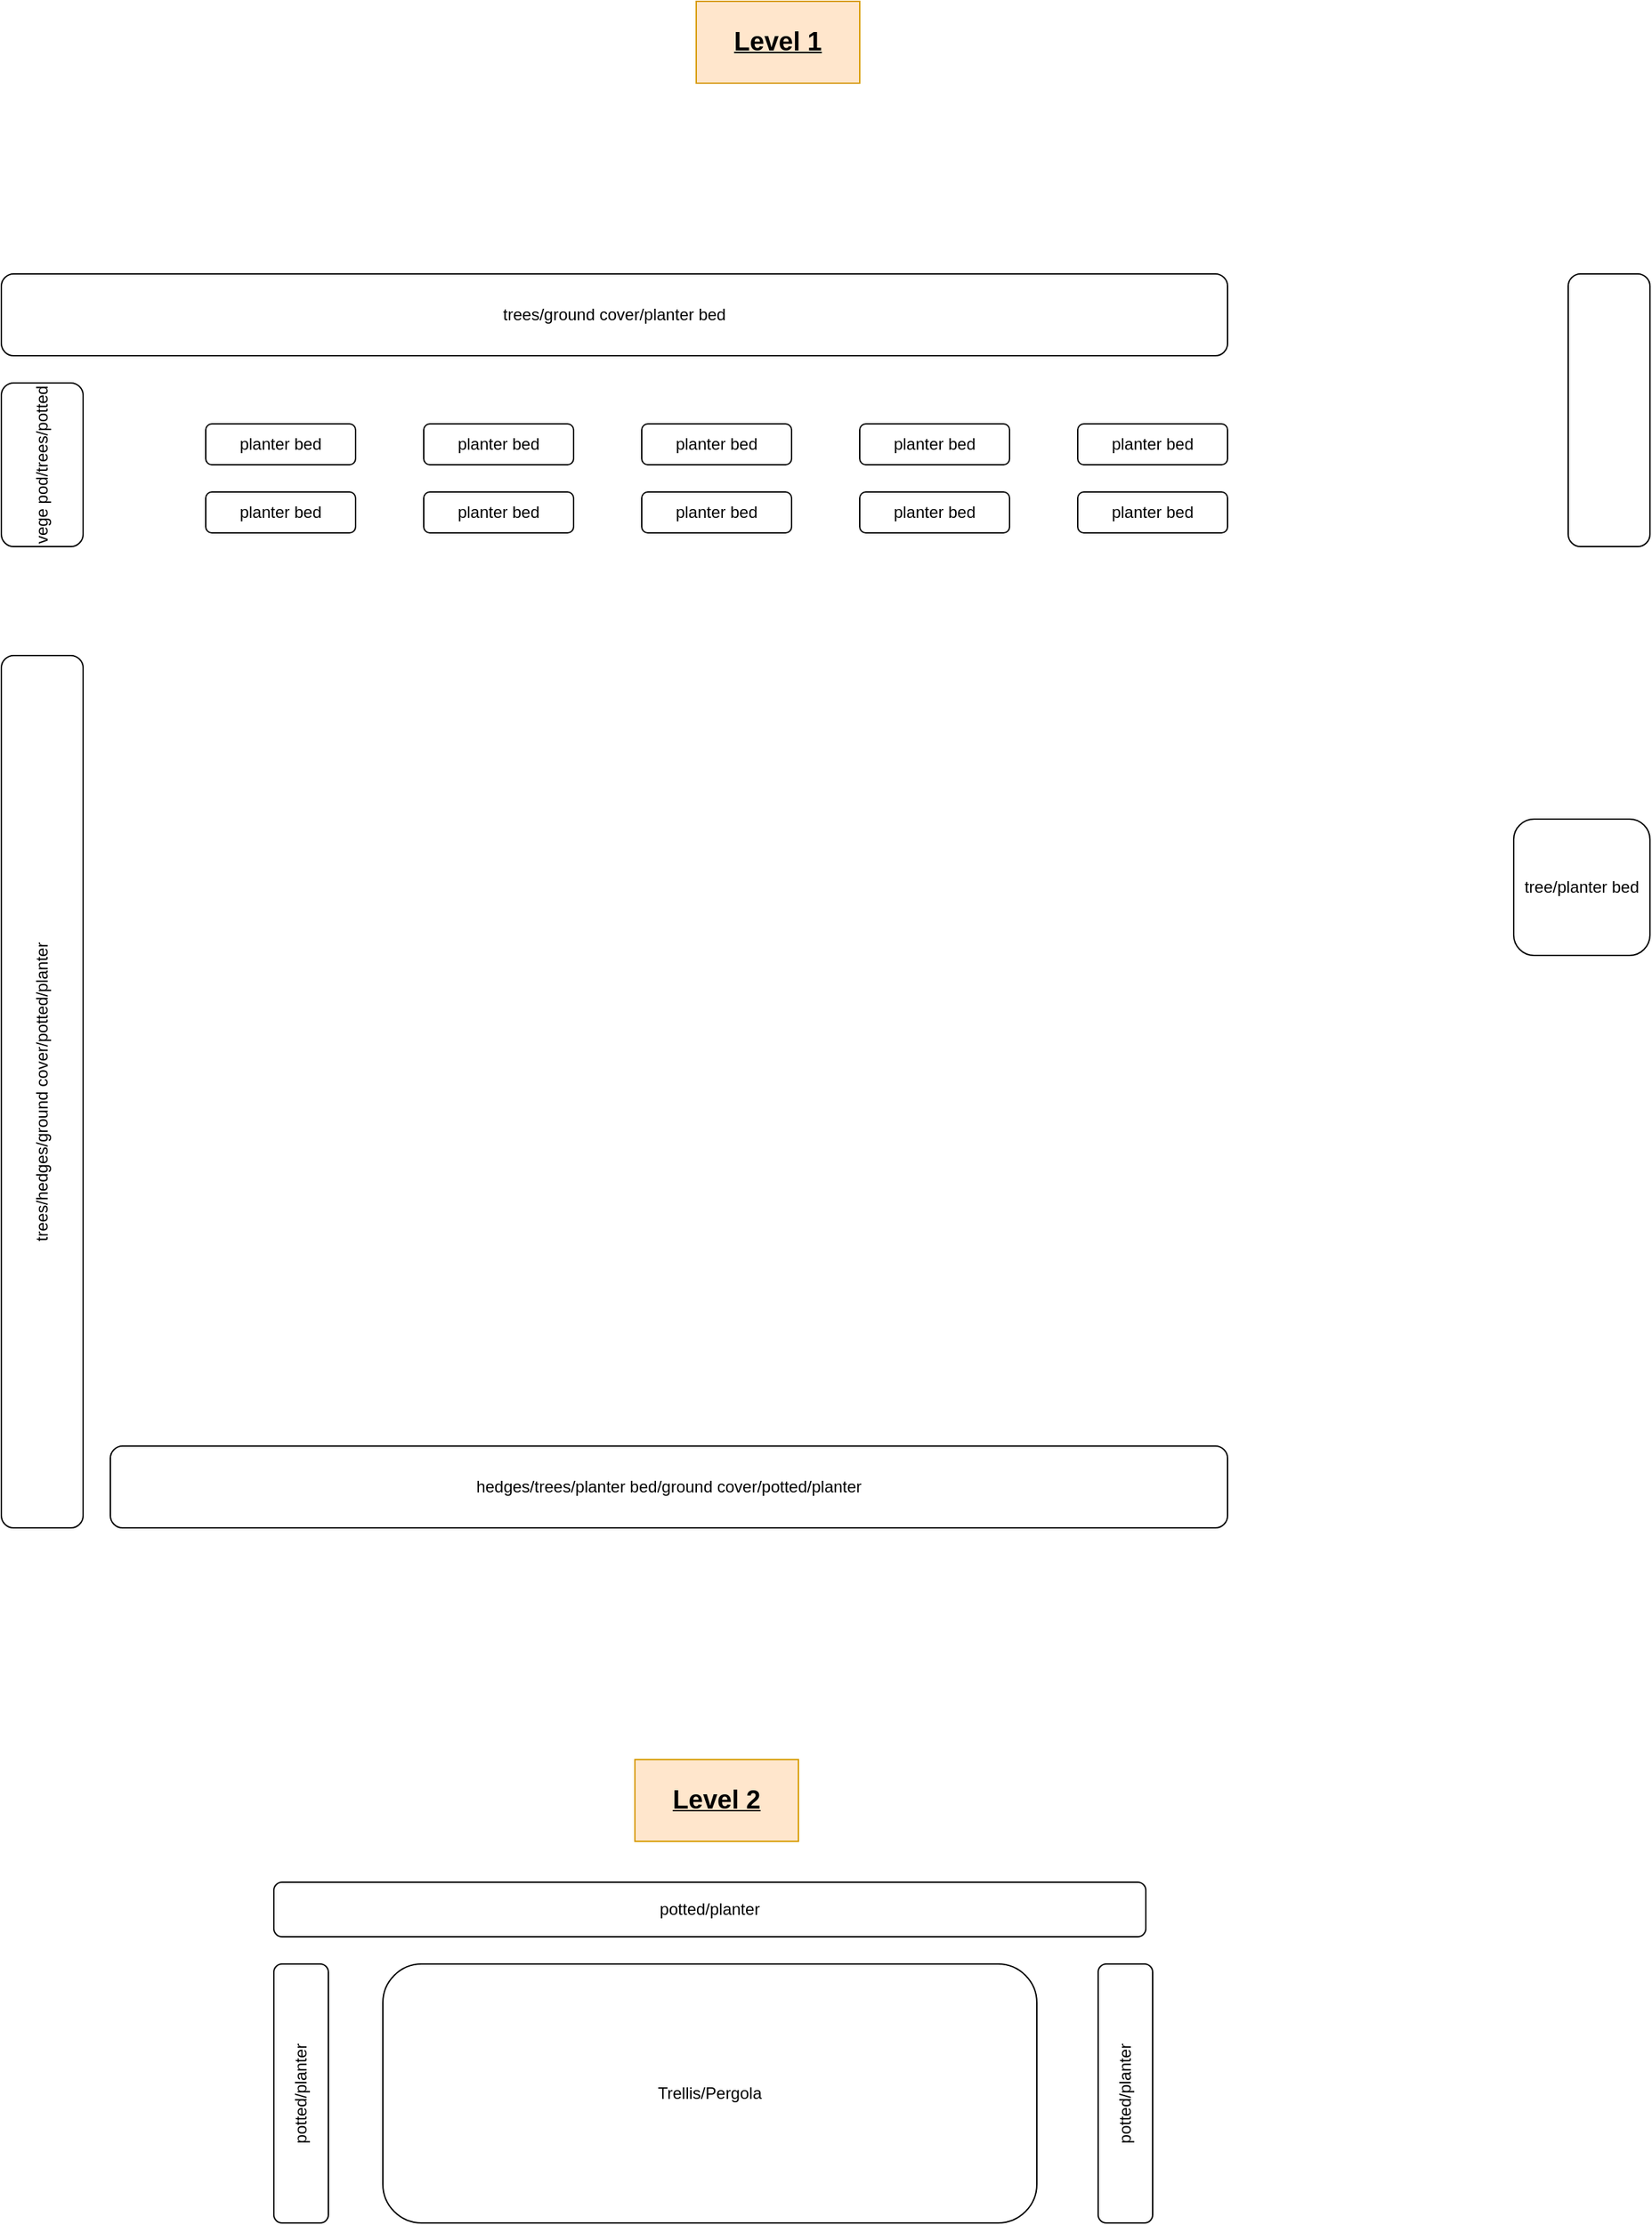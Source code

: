 <mxfile version="26.1.3">
  <diagram name="Page-1" id="4l4IsSA_Ub1HTgt-EzOl">
    <mxGraphModel dx="1346" dy="1631" grid="1" gridSize="10" guides="1" tooltips="1" connect="1" arrows="1" fold="1" page="1" pageScale="1" pageWidth="1100" pageHeight="850" math="0" shadow="0">
      <root>
        <mxCell id="0" />
        <mxCell id="1" parent="0" />
        <mxCell id="wuPh1dbSjncncGqh15LH-1" value="planter bed" style="rounded=1;whiteSpace=wrap;html=1;" parent="1" vertex="1">
          <mxGeometry x="270" y="150" width="110" height="30" as="geometry" />
        </mxCell>
        <mxCell id="wuPh1dbSjncncGqh15LH-2" value="planter bed" style="rounded=1;whiteSpace=wrap;html=1;" parent="1" vertex="1">
          <mxGeometry x="270" y="200" width="110" height="30" as="geometry" />
        </mxCell>
        <mxCell id="wuPh1dbSjncncGqh15LH-3" value="planter bed" style="rounded=1;whiteSpace=wrap;html=1;" parent="1" vertex="1">
          <mxGeometry x="430" y="150" width="110" height="30" as="geometry" />
        </mxCell>
        <mxCell id="wuPh1dbSjncncGqh15LH-4" value="planter bed" style="rounded=1;whiteSpace=wrap;html=1;" parent="1" vertex="1">
          <mxGeometry x="430" y="200" width="110" height="30" as="geometry" />
        </mxCell>
        <mxCell id="wuPh1dbSjncncGqh15LH-5" value="planter bed" style="rounded=1;whiteSpace=wrap;html=1;" parent="1" vertex="1">
          <mxGeometry x="590" y="150" width="110" height="30" as="geometry" />
        </mxCell>
        <mxCell id="wuPh1dbSjncncGqh15LH-6" value="planter bed" style="rounded=1;whiteSpace=wrap;html=1;" parent="1" vertex="1">
          <mxGeometry x="590" y="200" width="110" height="30" as="geometry" />
        </mxCell>
        <mxCell id="wuPh1dbSjncncGqh15LH-7" value="planter bed" style="rounded=1;whiteSpace=wrap;html=1;" parent="1" vertex="1">
          <mxGeometry x="750" y="150" width="110" height="30" as="geometry" />
        </mxCell>
        <mxCell id="wuPh1dbSjncncGqh15LH-8" value="planter bed" style="rounded=1;whiteSpace=wrap;html=1;" parent="1" vertex="1">
          <mxGeometry x="750" y="200" width="110" height="30" as="geometry" />
        </mxCell>
        <mxCell id="wuPh1dbSjncncGqh15LH-9" value="planter bed" style="rounded=1;whiteSpace=wrap;html=1;" parent="1" vertex="1">
          <mxGeometry x="910" y="150" width="110" height="30" as="geometry" />
        </mxCell>
        <mxCell id="wuPh1dbSjncncGqh15LH-10" value="planter bed" style="rounded=1;whiteSpace=wrap;html=1;" parent="1" vertex="1">
          <mxGeometry x="910" y="200" width="110" height="30" as="geometry" />
        </mxCell>
        <mxCell id="dtj401ZnlmiVif_A7q87-1" value="trees/ground cover/planter bed" style="rounded=1;whiteSpace=wrap;html=1;" vertex="1" parent="1">
          <mxGeometry x="120" y="40" width="900" height="60" as="geometry" />
        </mxCell>
        <mxCell id="dtj401ZnlmiVif_A7q87-2" value="vege pod/trees/potted" style="rounded=1;whiteSpace=wrap;html=1;rotation=-90;" vertex="1" parent="1">
          <mxGeometry x="90" y="150" width="120" height="60" as="geometry" />
        </mxCell>
        <mxCell id="dtj401ZnlmiVif_A7q87-3" value="" style="rounded=1;whiteSpace=wrap;html=1;rotation=90;" vertex="1" parent="1">
          <mxGeometry x="1200" y="110" width="200" height="60" as="geometry" />
        </mxCell>
        <mxCell id="dtj401ZnlmiVif_A7q87-4" value="trees/hedges/ground cover/potted/planter" style="rounded=1;whiteSpace=wrap;html=1;rotation=-90;" vertex="1" parent="1">
          <mxGeometry x="-170" y="610" width="640" height="60" as="geometry" />
        </mxCell>
        <mxCell id="dtj401ZnlmiVif_A7q87-5" value="hedges/trees/planter bed/ground cover/potted/planter" style="rounded=1;whiteSpace=wrap;html=1;" vertex="1" parent="1">
          <mxGeometry x="200" y="900" width="820" height="60" as="geometry" />
        </mxCell>
        <mxCell id="dtj401ZnlmiVif_A7q87-6" value="tree/planter bed" style="rounded=1;whiteSpace=wrap;html=1;" vertex="1" parent="1">
          <mxGeometry x="1230" y="440" width="100" height="100" as="geometry" />
        </mxCell>
        <mxCell id="dtj401ZnlmiVif_A7q87-8" value="&lt;font style=&quot;font-size: 19px;&quot;&gt;&lt;b&gt;&lt;u&gt;Level 1&lt;/u&gt;&lt;/b&gt;&lt;/font&gt;" style="rounded=0;whiteSpace=wrap;html=1;fillColor=#ffe6cc;strokeColor=#d79b00;" vertex="1" parent="1">
          <mxGeometry x="630" y="-160" width="120" height="60" as="geometry" />
        </mxCell>
        <mxCell id="dtj401ZnlmiVif_A7q87-9" value="&lt;font style=&quot;font-size: 19px;&quot;&gt;&lt;b&gt;&lt;u&gt;Level 2&lt;/u&gt;&lt;/b&gt;&lt;/font&gt;" style="rounded=0;whiteSpace=wrap;html=1;fillColor=#ffe6cc;strokeColor=#d79b00;" vertex="1" parent="1">
          <mxGeometry x="585" y="1130" width="120" height="60" as="geometry" />
        </mxCell>
        <mxCell id="dtj401ZnlmiVif_A7q87-11" value="Trellis/Pergola" style="rounded=1;whiteSpace=wrap;html=1;" vertex="1" parent="1">
          <mxGeometry x="400" y="1280" width="480" height="190" as="geometry" />
        </mxCell>
        <mxCell id="dtj401ZnlmiVif_A7q87-12" value="potted/planter" style="rounded=1;whiteSpace=wrap;html=1;" vertex="1" parent="1">
          <mxGeometry x="320" y="1220" width="640" height="40" as="geometry" />
        </mxCell>
        <mxCell id="dtj401ZnlmiVif_A7q87-13" value="potted/planter" style="rounded=1;whiteSpace=wrap;html=1;rotation=-90;" vertex="1" parent="1">
          <mxGeometry x="245" y="1355" width="190" height="40" as="geometry" />
        </mxCell>
        <mxCell id="dtj401ZnlmiVif_A7q87-14" value="potted/planter" style="rounded=1;whiteSpace=wrap;html=1;rotation=-90;" vertex="1" parent="1">
          <mxGeometry x="850" y="1355" width="190" height="40" as="geometry" />
        </mxCell>
      </root>
    </mxGraphModel>
  </diagram>
</mxfile>
